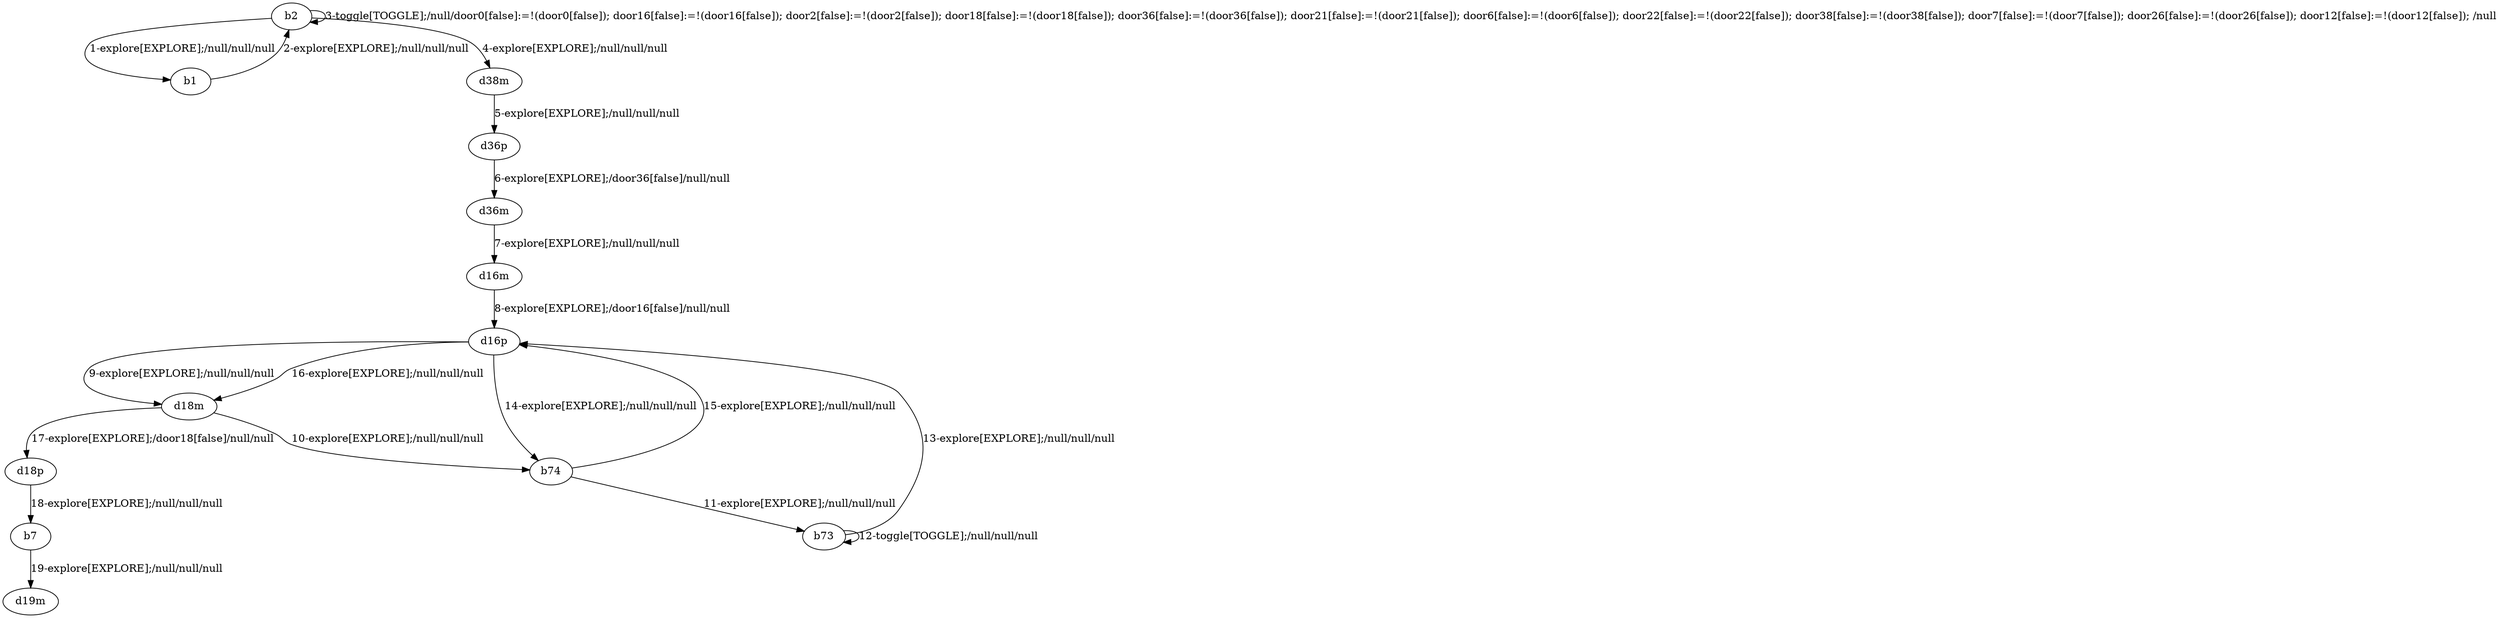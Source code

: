 # Total number of goals covered by this test: 4
# b74 --> b73
# b73 --> b73
# b73 --> d16p
# d16p --> b74

digraph g {
"b2" -> "b1" [label = "1-explore[EXPLORE];/null/null/null"];
"b1" -> "b2" [label = "2-explore[EXPLORE];/null/null/null"];
"b2" -> "b2" [label = "3-toggle[TOGGLE];/null/door0[false]:=!(door0[false]); door16[false]:=!(door16[false]); door2[false]:=!(door2[false]); door18[false]:=!(door18[false]); door36[false]:=!(door36[false]); door21[false]:=!(door21[false]); door6[false]:=!(door6[false]); door22[false]:=!(door22[false]); door38[false]:=!(door38[false]); door7[false]:=!(door7[false]); door26[false]:=!(door26[false]); door12[false]:=!(door12[false]); /null"];
"b2" -> "d38m" [label = "4-explore[EXPLORE];/null/null/null"];
"d38m" -> "d36p" [label = "5-explore[EXPLORE];/null/null/null"];
"d36p" -> "d36m" [label = "6-explore[EXPLORE];/door36[false]/null/null"];
"d36m" -> "d16m" [label = "7-explore[EXPLORE];/null/null/null"];
"d16m" -> "d16p" [label = "8-explore[EXPLORE];/door16[false]/null/null"];
"d16p" -> "d18m" [label = "9-explore[EXPLORE];/null/null/null"];
"d18m" -> "b74" [label = "10-explore[EXPLORE];/null/null/null"];
"b74" -> "b73" [label = "11-explore[EXPLORE];/null/null/null"];
"b73" -> "b73" [label = "12-toggle[TOGGLE];/null/null/null"];
"b73" -> "d16p" [label = "13-explore[EXPLORE];/null/null/null"];
"d16p" -> "b74" [label = "14-explore[EXPLORE];/null/null/null"];
"b74" -> "d16p" [label = "15-explore[EXPLORE];/null/null/null"];
"d16p" -> "d18m" [label = "16-explore[EXPLORE];/null/null/null"];
"d18m" -> "d18p" [label = "17-explore[EXPLORE];/door18[false]/null/null"];
"d18p" -> "b7" [label = "18-explore[EXPLORE];/null/null/null"];
"b7" -> "d19m" [label = "19-explore[EXPLORE];/null/null/null"];
}